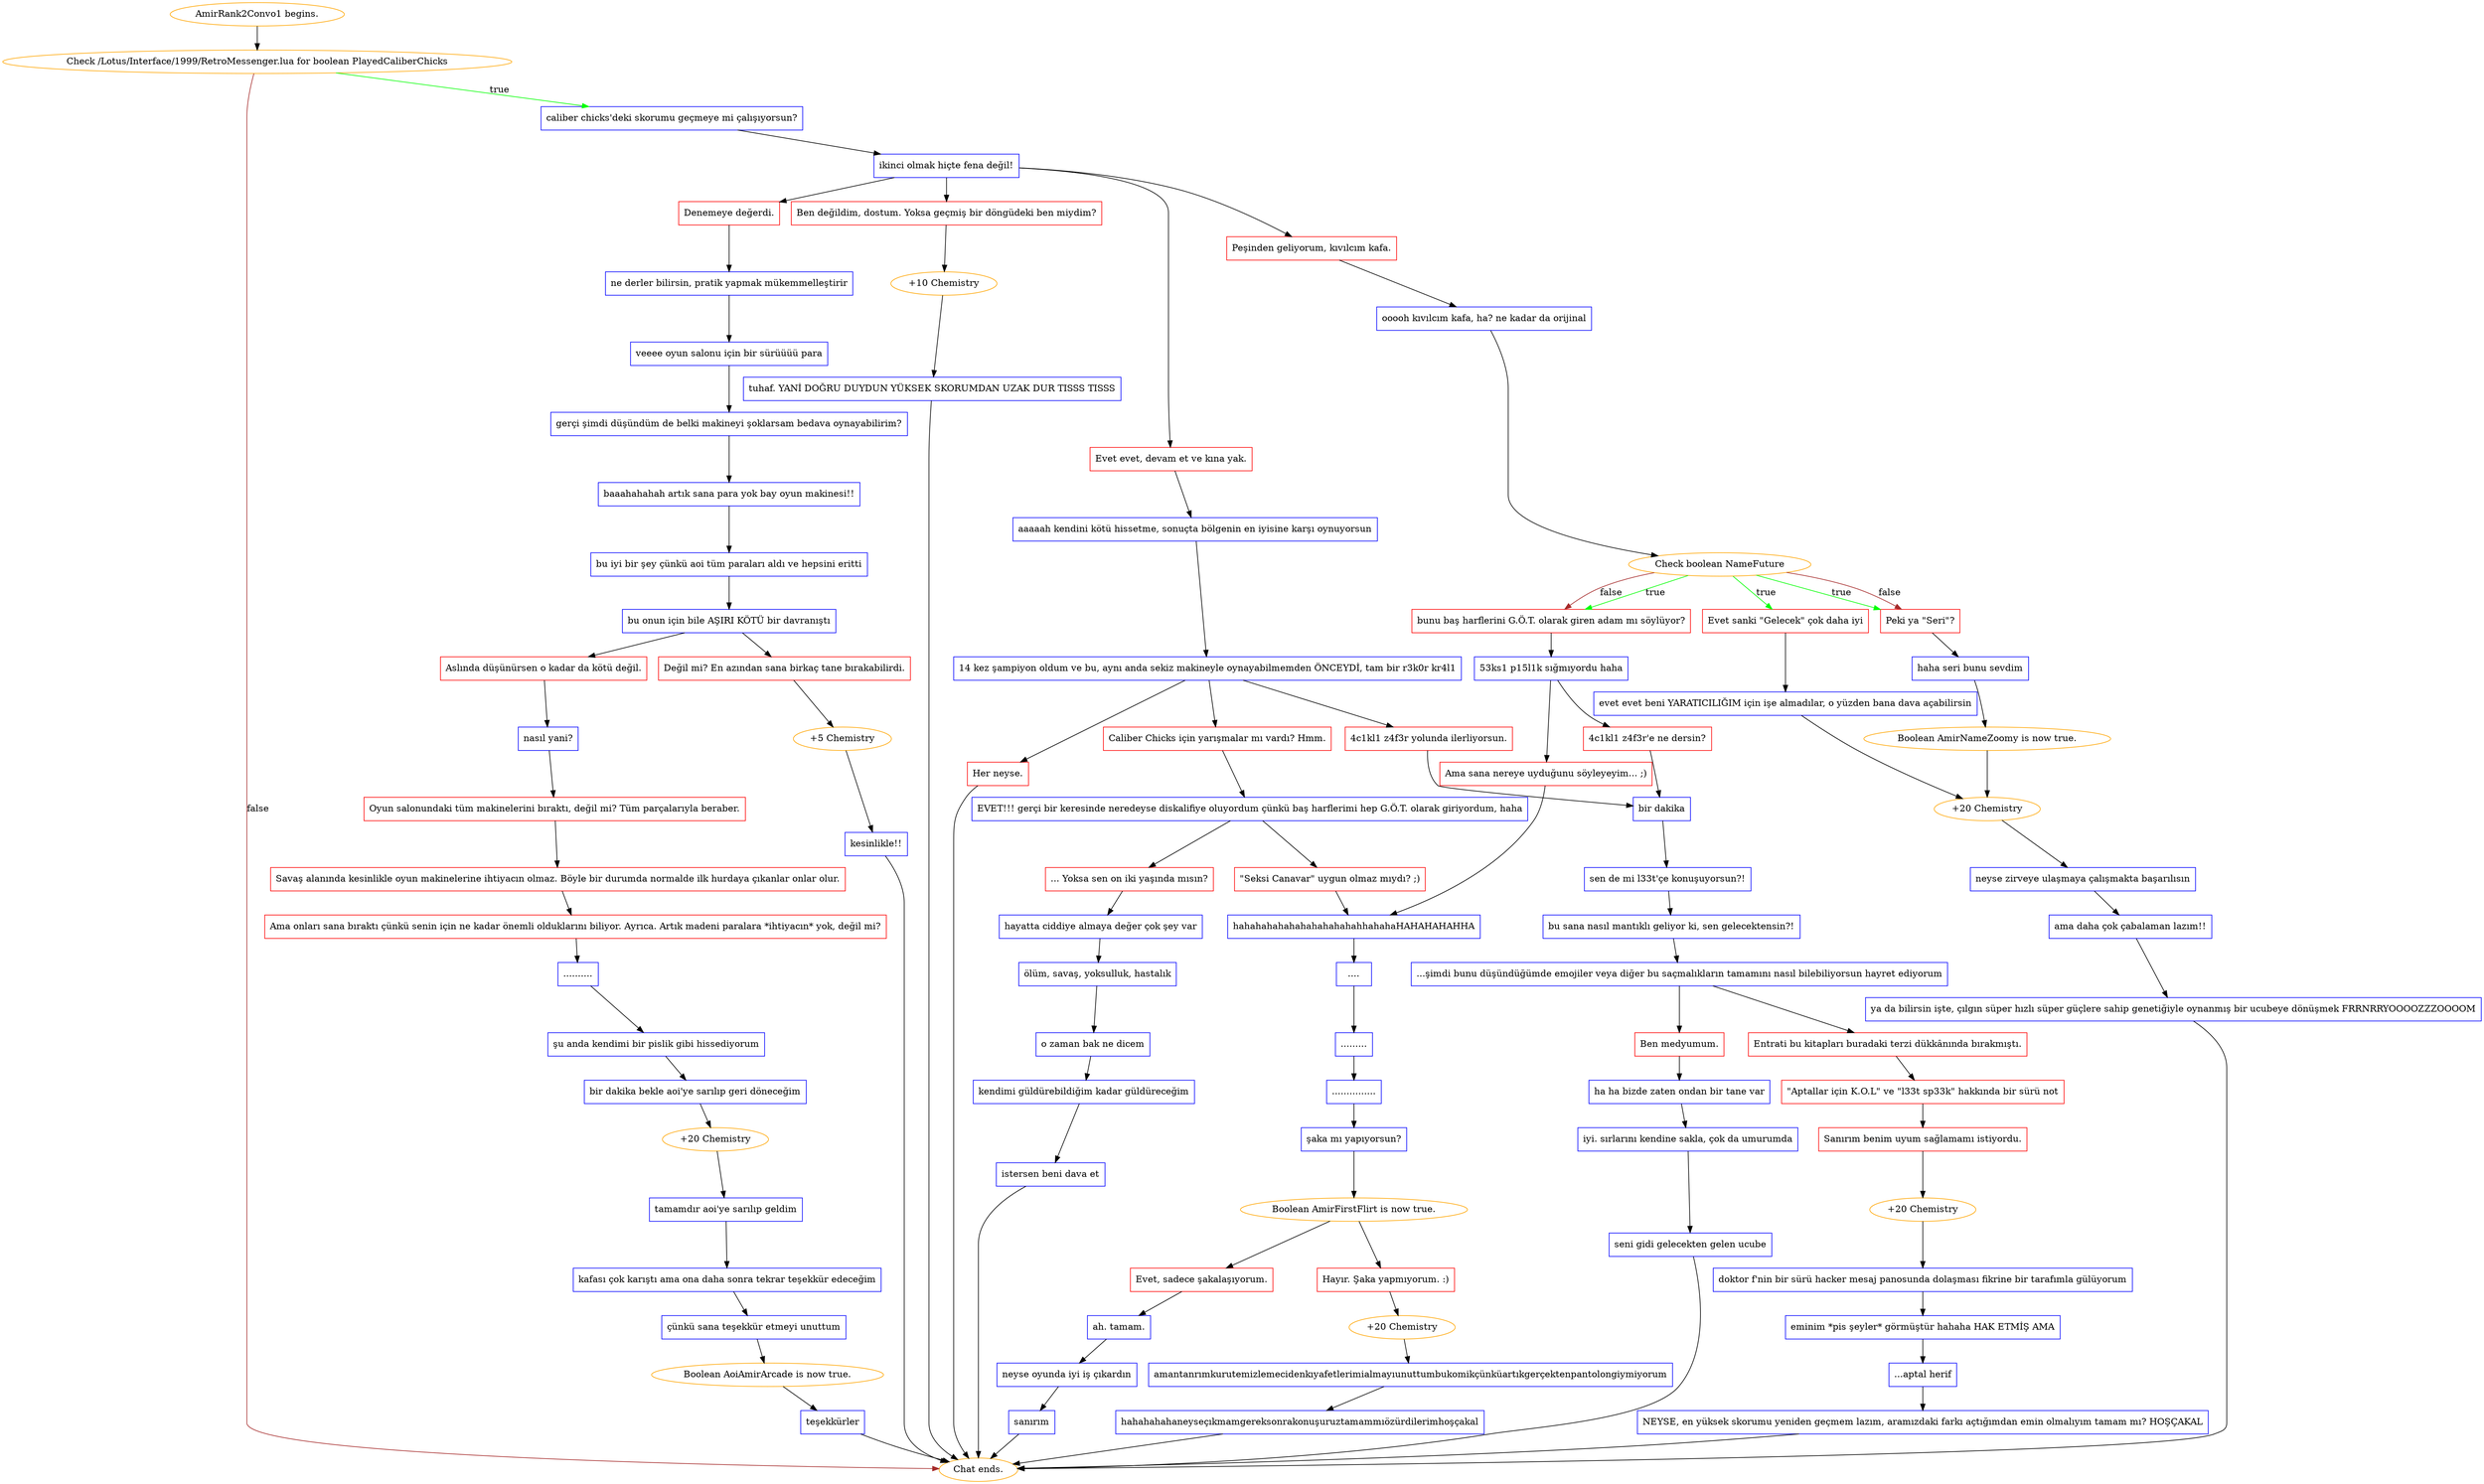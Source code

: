 digraph {
	"AmirRank2Convo1 begins." [color=orange];
		"AmirRank2Convo1 begins." -> j3924429630;
	j3924429630 [label="Check /Lotus/Interface/1999/RetroMessenger.lua for boolean PlayedCaliberChicks",color=orange];
		j3924429630 -> j2165582757 [label=true,color=green];
		j3924429630 -> "Chat ends." [label=false,color=brown];
	j2165582757 [label="caliber chicks'deki skorumu geçmeye mi çalışıyorsun?",shape=box,color=blue];
		j2165582757 -> j1955631815;
	"Chat ends." [color=orange];
	j1955631815 [label="ikinci olmak hiçte fena değil!",shape=box,color=blue];
		j1955631815 -> j835840502;
		j1955631815 -> j837607890;
		j1955631815 -> j3062711622;
		j1955631815 -> j2729870643;
	j835840502 [label="Denemeye değerdi.",shape=box,color=red];
		j835840502 -> j1305464382;
	j837607890 [label="Peşinden geliyorum, kıvılcım kafa.",shape=box,color=red];
		j837607890 -> j487140223;
	j3062711622 [label="Evet evet, devam et ve kına yak.",shape=box,color=red];
		j3062711622 -> j3946475661;
	j2729870643 [label="Ben değildim, dostum. Yoksa geçmiş bir döngüdeki ben miydim?",shape=box,color=red];
		j2729870643 -> j997208984;
	j1305464382 [label="ne derler bilirsin, pratik yapmak mükemmelleştirir",shape=box,color=blue];
		j1305464382 -> j2227822001;
	j487140223 [label="ooooh kıvılcım kafa, ha? ne kadar da orijinal",shape=box,color=blue];
		j487140223 -> j2000543418;
	j3946475661 [label="aaaaah kendini kötü hissetme, sonuçta bölgenin en iyisine karşı oynuyorsun",shape=box,color=blue];
		j3946475661 -> j4041717017;
	j997208984 [label="+10 Chemistry",color=orange];
		j997208984 -> j3656824432;
	j2227822001 [label="veeee oyun salonu için bir sürüüüü para",shape=box,color=blue];
		j2227822001 -> j1066031983;
	j2000543418 [label="Check boolean NameFuture",color=orange];
		j2000543418 -> j1166288176 [label=true,color=green];
		j2000543418 -> j1840308012 [label=true,color=green];
		j2000543418 -> j2068029661 [label=true,color=green];
		j2000543418 -> j1840308012 [label=false,color=brown];
		j2000543418 -> j2068029661 [label=false,color=brown];
	j4041717017 [label="14 kez şampiyon oldum ve bu, aynı anda sekiz makineyle oynayabilmemden ÖNCEYDİ, tam bir r3k0r kr4l1",shape=box,color=blue];
		j4041717017 -> j4222599517;
		j4041717017 -> j821170647;
		j4041717017 -> j2334680230;
	j3656824432 [label="tuhaf. YANİ DOĞRU DUYDUN YÜKSEK SKORUMDAN UZAK DUR TISSS TISSS",shape=box,color=blue];
		j3656824432 -> "Chat ends.";
	j1066031983 [label="gerçi şimdi düşündüm de belki makineyi şoklarsam bedava oynayabilirim?",shape=box,color=blue];
		j1066031983 -> j1076395215;
	j1166288176 [label="Evet sanki \"Gelecek\" çok daha iyi",shape=box,color=red];
		j1166288176 -> j4222402278;
	j1840308012 [label="Peki ya \"Seri\"?",shape=box,color=red];
		j1840308012 -> j3258016003;
	j2068029661 [label="bunu baş harflerini G.Ö.T. olarak giren adam mı söylüyor?",shape=box,color=red];
		j2068029661 -> j4120256053;
	j4222599517 [label="4c1kl1 z4f3r yolunda ilerliyorsun.",shape=box,color=red];
		j4222599517 -> j2373515720;
	j821170647 [label="Caliber Chicks için yarışmalar mı vardı? Hmm.",shape=box,color=red];
		j821170647 -> j4221888114;
	j2334680230 [label="Her neyse.",shape=box,color=red];
		j2334680230 -> "Chat ends.";
	j1076395215 [label="baaahahahah artık sana para yok bay oyun makinesi!!",shape=box,color=blue];
		j1076395215 -> j1816064288;
	j4222402278 [label="evet evet beni YARATICILIĞIM için işe almadılar, o yüzden bana dava açabilirsin",shape=box,color=blue];
		j4222402278 -> j98381625;
	j3258016003 [label="haha seri bunu sevdim",shape=box,color=blue];
		j3258016003 -> j3913845198;
	j4120256053 [label="53ks1 p15l1k sığmıyordu haha",shape=box,color=blue];
		j4120256053 -> j3368118421;
		j4120256053 -> j1060670581;
	j2373515720 [label="bir dakika",shape=box,color=blue];
		j2373515720 -> j719485253;
	j4221888114 [label="EVET!!! gerçi bir keresinde neredeyse diskalifiye oluyordum çünkü baş harflerimi hep G.Ö.T. olarak giriyordum, haha",shape=box,color=blue];
		j4221888114 -> j1685654963;
		j4221888114 -> j2404149290;
	j1816064288 [label="bu iyi bir şey çünkü aoi tüm paraları aldı ve hepsini eritti",shape=box,color=blue];
		j1816064288 -> j396624749;
	j98381625 [label="+20 Chemistry",color=orange];
		j98381625 -> j531232552;
	j3913845198 [label="Boolean AmirNameZoomy is now true.",color=orange];
		j3913845198 -> j98381625;
	j3368118421 [label="Ama sana nereye uyduğunu söyleyeyim... ;)",shape=box,color=red];
		j3368118421 -> j3282394291;
	j1060670581 [label="4c1kl1 z4f3r'e ne dersin?",shape=box,color=red];
		j1060670581 -> j2373515720;
	j719485253 [label="sen de mi l33t'çe konuşuyorsun?!",shape=box,color=blue];
		j719485253 -> j2326923845;
	j1685654963 [label="\"Seksi Canavar\" uygun olmaz mıydı? ;)",shape=box,color=red];
		j1685654963 -> j3282394291;
	j2404149290 [label="... Yoksa sen on iki yaşında mısın?",shape=box,color=red];
		j2404149290 -> j873554273;
	j396624749 [label="bu onun için bile AŞIRI KÖTÜ bir davranıştı",shape=box,color=blue];
		j396624749 -> j3735664726;
		j396624749 -> j1925481326;
	j531232552 [label="neyse zirveye ulaşmaya çalışmakta başarılısın",shape=box,color=blue];
		j531232552 -> j3784951564;
	j3282394291 [label="hahahahahahahahahahahahhahahaHAHAHAHAHHA",shape=box,color=blue];
		j3282394291 -> j2548232574;
	j2326923845 [label="bu sana nasıl mantıklı geliyor ki, sen gelecektensin?!",shape=box,color=blue];
		j2326923845 -> j1416787515;
	j873554273 [label="hayatta ciddiye almaya değer çok şey var",shape=box,color=blue];
		j873554273 -> j2223738719;
	j3735664726 [label="Değil mi? En azından sana birkaç tane bırakabilirdi.",shape=box,color=red];
		j3735664726 -> j604939368;
	j1925481326 [label="Aslında düşünürsen o kadar da kötü değil.",shape=box,color=red];
		j1925481326 -> j3840008108;
	j3784951564 [label="ama daha çok çabalaman lazım!!",shape=box,color=blue];
		j3784951564 -> j465136684;
	j2548232574 [label="....",shape=box,color=blue];
		j2548232574 -> j447055730;
	j1416787515 [label="...şimdi bunu düşündüğümde emojiler veya diğer bu saçmalıkların tamamını nasıl bilebiliyorsun hayret ediyorum",shape=box,color=blue];
		j1416787515 -> j1709096228;
		j1416787515 -> j1292611259;
	j2223738719 [label="ölüm, savaş, yoksulluk, hastalık",shape=box,color=blue];
		j2223738719 -> j2929894486;
	j604939368 [label="+5 Chemistry",color=orange];
		j604939368 -> j1625257951;
	j3840008108 [label="nasıl yani?",shape=box,color=blue];
		j3840008108 -> j1685500527;
	j465136684 [label="ya da bilirsin işte, çılgın süper hızlı süper güçlere sahip genetiğiyle oynanmış bir ucubeye dönüşmek FRRNRRYOOOOZZZOOOOM",shape=box,color=blue];
		j465136684 -> "Chat ends.";
	j447055730 [label=".........",shape=box,color=blue];
		j447055730 -> j1149753723;
	j1709096228 [label="Entrati bu kitapları buradaki terzi dükkânında bırakmıştı.",shape=box,color=red];
		j1709096228 -> j141513745;
	j1292611259 [label="Ben medyumum.",shape=box,color=red];
		j1292611259 -> j1242097064;
	j2929894486 [label="o zaman bak ne dicem",shape=box,color=blue];
		j2929894486 -> j1779261841;
	j1625257951 [label="kesinlikle!!",shape=box,color=blue];
		j1625257951 -> "Chat ends.";
	j1685500527 [label="Oyun salonundaki tüm makinelerini bıraktı, değil mi? Tüm parçalarıyla beraber.",shape=box,color=red];
		j1685500527 -> j3239863508;
	j1149753723 [label="...............",shape=box,color=blue];
		j1149753723 -> j3331145383;
	j141513745 [label="\"Aptallar için K.O.L\" ve \"l33t sp33k\" hakkında bir sürü not",shape=box,color=red];
		j141513745 -> j4127934821;
	j1242097064 [label="ha ha bizde zaten ondan bir tane var",shape=box,color=blue];
		j1242097064 -> j947601019;
	j1779261841 [label="kendimi güldürebildiğim kadar güldüreceğim",shape=box,color=blue];
		j1779261841 -> j1333803457;
	j3239863508 [label="Savaş alanında kesinlikle oyun makinelerine ihtiyacın olmaz. Böyle bir durumda normalde ilk hurdaya çıkanlar onlar olur.",shape=box,color=red];
		j3239863508 -> j2900059902;
	j3331145383 [label="şaka mı yapıyorsun?",shape=box,color=blue];
		j3331145383 -> j3631774215;
	j4127934821 [label="Sanırım benim uyum sağlamamı istiyordu.",shape=box,color=red];
		j4127934821 -> j467658350;
	j947601019 [label="iyi. sırlarını kendine sakla, çok da umurumda",shape=box,color=blue];
		j947601019 -> j2578210274;
	j1333803457 [label="istersen beni dava et",shape=box,color=blue];
		j1333803457 -> "Chat ends.";
	j2900059902 [label="Ama onları sana bıraktı çünkü senin için ne kadar önemli olduklarını biliyor. Ayrıca. Artık madeni paralara *ihtiyacın* yok, değil mi?",shape=box,color=red];
		j2900059902 -> j453523711;
	j3631774215 [label="Boolean AmirFirstFlirt is now true.",color=orange];
		j3631774215 -> j1615616690;
		j3631774215 -> j1010085796;
	j467658350 [label="+20 Chemistry",color=orange];
		j467658350 -> j2508507427;
	j2578210274 [label="seni gidi gelecekten gelen ucube",shape=box,color=blue];
		j2578210274 -> "Chat ends.";
	j453523711 [label="..........",shape=box,color=blue];
		j453523711 -> j1835215398;
	j1615616690 [label="Hayır. Şaka yapmıyorum. :)",shape=box,color=red];
		j1615616690 -> j1209764216;
	j1010085796 [label="Evet, sadece şakalaşıyorum.",shape=box,color=red];
		j1010085796 -> j1175398626;
	j2508507427 [label="doktor f'nin bir sürü hacker mesaj panosunda dolaşması fikrine bir tarafımla gülüyorum",shape=box,color=blue];
		j2508507427 -> j1797755880;
	j1835215398 [label="şu anda kendimi bir pislik gibi hissediyorum",shape=box,color=blue];
		j1835215398 -> j3381463020;
	j1209764216 [label="+20 Chemistry",color=orange];
		j1209764216 -> j159629399;
	j1175398626 [label="ah. tamam.",shape=box,color=blue];
		j1175398626 -> j3534763375;
	j1797755880 [label="eminim *pis şeyler* görmüştür hahaha HAK ETMİŞ AMA",shape=box,color=blue];
		j1797755880 -> j3913055482;
	j3381463020 [label="bir dakika bekle aoi'ye sarılıp geri döneceğim",shape=box,color=blue];
		j3381463020 -> j2960714647;
	j159629399 [label="amantanrımkurutemizlemecidenkıyafetlerimialmayıunuttumbukomikçünküartıkgerçektenpantolongiymiyorum",shape=box,color=blue];
		j159629399 -> j2731323100;
	j3534763375 [label="neyse oyunda iyi iş çıkardın",shape=box,color=blue];
		j3534763375 -> j2305904291;
	j3913055482 [label="...aptal herif",shape=box,color=blue];
		j3913055482 -> j2391816820;
	j2960714647 [label="+20 Chemistry",color=orange];
		j2960714647 -> j2334963520;
	j2731323100 [label="hahahahahaneyseçıkmamgereksonrakonuşuruztamammıözürdilerimhoşçakal",shape=box,color=blue];
		j2731323100 -> "Chat ends.";
	j2305904291 [label="sanırım",shape=box,color=blue];
		j2305904291 -> "Chat ends.";
	j2391816820 [label="NEYSE, en yüksek skorumu yeniden geçmem lazım, aramızdaki farkı açtığımdan emin olmalıyım tamam mı? HOŞÇAKAL",shape=box,color=blue];
		j2391816820 -> "Chat ends.";
	j2334963520 [label="tamamdır aoi'ye sarılıp geldim",shape=box,color=blue];
		j2334963520 -> j4015536644;
	j4015536644 [label="kafası çok karıştı ama ona daha sonra tekrar teşekkür edeceğim",shape=box,color=blue];
		j4015536644 -> j664238534;
	j664238534 [label="çünkü sana teşekkür etmeyi unuttum",shape=box,color=blue];
		j664238534 -> j485601491;
	j485601491 [label="Boolean AoiAmirArcade is now true.",color=orange];
		j485601491 -> j1632039789;
	j1632039789 [label="teşekkürler",shape=box,color=blue];
		j1632039789 -> "Chat ends.";
}